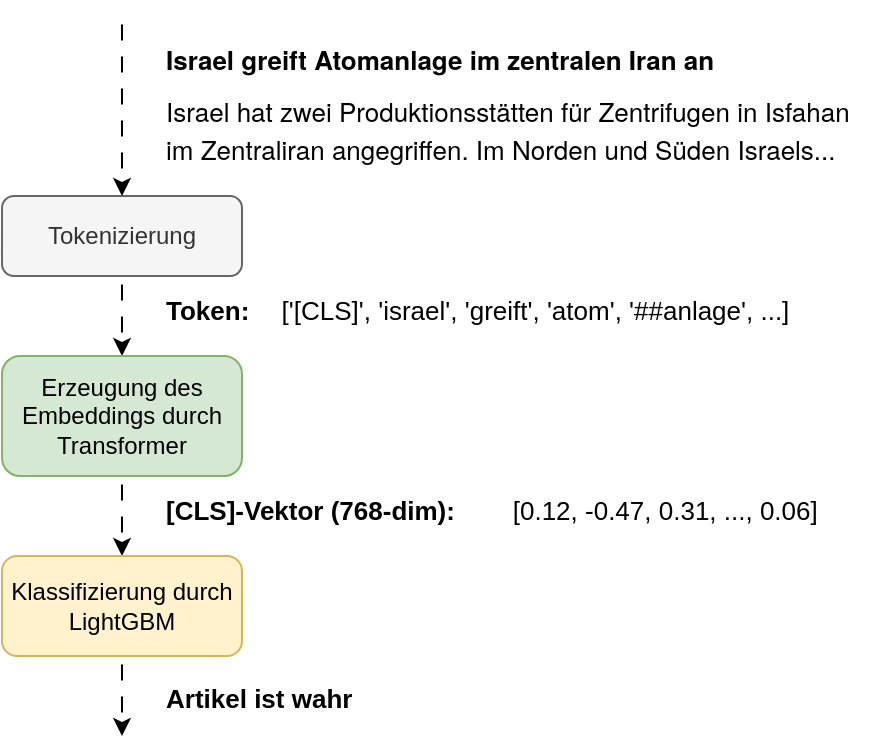 <mxfile version="15.8.7" type="device"><diagram id="dPX4FKRNB4Run1eusGBN" name="Seite-1"><mxGraphModel dx="1773" dy="576" grid="1" gridSize="10" guides="1" tooltips="1" connect="1" arrows="1" fold="1" page="1" pageScale="1" pageWidth="827" pageHeight="1169" math="0" shadow="0"><root><mxCell id="0"/><mxCell id="1" parent="0"/><mxCell id="vp1fCECCRt_EOhjfTsE_-9" value="" style="edgeStyle=orthogonalEdgeStyle;rounded=0;orthogonalLoop=1;jettySize=auto;html=1;fontSize=13;fontColor=#000000;flowAnimation=1;" parent="1" source="vp1fCECCRt_EOhjfTsE_-1" target="vp1fCECCRt_EOhjfTsE_-2" edge="1"><mxGeometry relative="1" as="geometry"/></mxCell><mxCell id="vp1fCECCRt_EOhjfTsE_-1" value="Tokenizierung" style="rounded=1;whiteSpace=wrap;html=1;fillColor=#f5f5f5;strokeColor=#666666;fontColor=#333333;glass=0;" parent="1" vertex="1"><mxGeometry x="-400" y="290" width="120" height="40" as="geometry"/></mxCell><mxCell id="vp1fCECCRt_EOhjfTsE_-10" value="" style="edgeStyle=orthogonalEdgeStyle;rounded=0;orthogonalLoop=1;jettySize=auto;html=1;fontSize=13;fontColor=#000000;flowAnimation=1;" parent="1" source="vp1fCECCRt_EOhjfTsE_-2" target="vp1fCECCRt_EOhjfTsE_-3" edge="1"><mxGeometry relative="1" as="geometry"/></mxCell><mxCell id="vp1fCECCRt_EOhjfTsE_-2" value="Erzeugung des Embeddings durch Transformer" style="rounded=1;whiteSpace=wrap;html=1;fillColor=#d5e8d4;strokeColor=#82b366;" parent="1" vertex="1"><mxGeometry x="-400" y="370" width="120" height="60" as="geometry"/></mxCell><mxCell id="vp1fCECCRt_EOhjfTsE_-11" style="edgeStyle=orthogonalEdgeStyle;rounded=0;orthogonalLoop=1;jettySize=auto;html=1;exitX=0.5;exitY=1;exitDx=0;exitDy=0;fontSize=13;fontColor=#000000;flowAnimation=1;" parent="1" source="vp1fCECCRt_EOhjfTsE_-3" edge="1"><mxGeometry relative="1" as="geometry"><mxPoint x="-340" y="560" as="targetPoint"/></mxGeometry></mxCell><mxCell id="vp1fCECCRt_EOhjfTsE_-3" value="Klassifizierung durch LightGBM" style="rounded=1;whiteSpace=wrap;html=1;fillColor=#fff2cc;strokeColor=#d6b656;" parent="1" vertex="1"><mxGeometry x="-400" y="470" width="120" height="50" as="geometry"/></mxCell><UserObject label="&lt;h3 class=&quot;zon-teaser__heading&quot; style=&quot;box-sizing: border-box ; font-family: &amp;#34;tabletgothic&amp;#34; , &amp;#34;helvetica neue&amp;#34; , &amp;#34;helvetica&amp;#34; , &amp;#34;arial&amp;#34; , &amp;#34;freesans&amp;#34; , sans-serif ; font-size: 13px ; overflow-wrap: break-word ; margin: 0px&quot;&gt;&lt;span class=&quot;zon-teaser__title&quot; style=&quot;box-sizing: border-box ; display: block ; font-size: 13px ; line-height: 1.2 ; position: relative ; transition: all 300ms ease-out 0s ; z-index: 2&quot;&gt;&lt;span style=&quot;font-size: 13px&quot;&gt;&lt;font color=&quot;#000000&quot; style=&quot;font-size: 13px&quot;&gt;Israel greift Atomanlage im zentralen Iran an&lt;/font&gt;&lt;/span&gt;&lt;/span&gt;&lt;/h3&gt;&lt;p class=&quot;zon-teaser__summary&quot; style=&quot;box-sizing: border-box ; font-size: 13px ; line-height: 1.5 ; margin: 8px 0px 0px ; font-family: &amp;#34;tabletgothic&amp;#34; , &amp;#34;helvetica neue&amp;#34; , &amp;#34;helvetica&amp;#34; , &amp;#34;arial&amp;#34; , &amp;#34;freesans&amp;#34; , sans-serif&quot;&gt;Israel hat zwei Produktionsstätten für Zentrifugen in Isfahan im Zentraliran angegriffen. Im Norden und Süden Israels...&lt;/p&gt;" id="vp1fCECCRt_EOhjfTsE_-8"><mxCell style="text;html=1;align=left;verticalAlign=middle;whiteSpace=wrap;rounded=0;fillColor=none;labelBackgroundColor=none;fontColor=#000000;fontSize=13;" parent="1" vertex="1"><mxGeometry x="-320" y="210" width="360" height="70" as="geometry"/></mxCell></UserObject><mxCell id="vp1fCECCRt_EOhjfTsE_-12" style="edgeStyle=orthogonalEdgeStyle;rounded=0;orthogonalLoop=1;jettySize=auto;html=1;fontSize=13;fontColor=#000000;flowAnimation=1;" parent="1" edge="1"><mxGeometry relative="1" as="geometry"><mxPoint x="-340" y="290" as="targetPoint"/><mxPoint x="-340" y="200" as="sourcePoint"/><Array as="points"><mxPoint x="-340" y="255"/></Array></mxGeometry></mxCell><mxCell id="vp1fCECCRt_EOhjfTsE_-13" value="Artikel ist wahr" style="text;html=1;strokeColor=none;fillColor=none;align=left;verticalAlign=middle;whiteSpace=wrap;rounded=0;labelBackgroundColor=none;fontSize=13;fontColor=#000000;fontStyle=1" parent="1" vertex="1"><mxGeometry x="-320" y="526" width="140" height="30" as="geometry"/></mxCell><mxCell id="vp1fCECCRt_EOhjfTsE_-14" value="&lt;div&gt;&lt;b&gt;Token:&lt;/b&gt; &lt;span style=&quot;white-space: pre&quot;&gt;&#9;&lt;/span&gt;['[CLS]', 'israel', 'greift', 'atom', '##anlage', ...]&lt;/div&gt;&lt;div&gt;&lt;br&gt;&lt;/div&gt;" style="text;html=1;strokeColor=none;fillColor=none;align=left;verticalAlign=middle;whiteSpace=wrap;rounded=0;labelBackgroundColor=none;fontSize=13;fontColor=#000000;" parent="1" vertex="1"><mxGeometry x="-320" y="340" width="360" height="30" as="geometry"/></mxCell><mxCell id="vp1fCECCRt_EOhjfTsE_-15" value="&lt;div&gt;&lt;b&gt;[CLS]-Vektor (768-dim):&lt;/b&gt; &lt;span style=&quot;white-space: pre&quot;&gt;&#9;&lt;/span&gt;[0.12, -0.47, 0.31, ..., 0.06]&lt;/div&gt;&lt;div&gt;&lt;br&gt;&lt;/div&gt;" style="text;html=1;strokeColor=none;fillColor=none;align=left;verticalAlign=middle;whiteSpace=wrap;rounded=0;labelBackgroundColor=none;fontSize=13;fontColor=#000000;" parent="1" vertex="1"><mxGeometry x="-320" y="440" width="360" height="30" as="geometry"/></mxCell></root></mxGraphModel></diagram></mxfile>